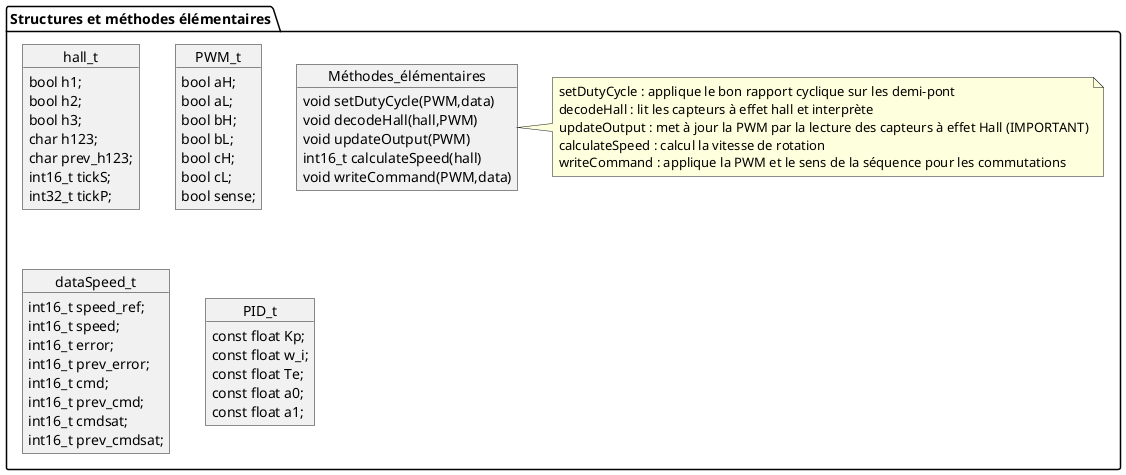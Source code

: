 @startuml
'https://plantuml.com/class-diagram
package "Structures et méthodes élémentaires" <<Folder>>{
object hall_t {
    bool h1;
    bool h2;
    bool h3;
    char h123;
    char prev_h123;
    int16_t tickS;
    int32_t tickP;
}
object PWM_t {
    bool aH;
    bool aL;
    bool bH;
    bool bL;
    bool cH;
    bool cL;
    bool sense;
}
object dataSpeed_t {
    int16_t speed_ref;
    int16_t speed;
    int16_t error;
    int16_t prev_error;
    int16_t cmd;
    int16_t prev_cmd;
    int16_t cmdsat;
    int16_t prev_cmdsat;
}
object PID_t {
    const float Kp;
    const float w_i;
    const float Te;
    const float a0;
    const float a1;
}

object Méthodes_élémentaires{
    void setDutyCycle(PWM,data)
    void decodeHall(hall,PWM)
    void updateOutput(PWM)
    int16_t calculateSpeed(hall)
    void writeCommand(PWM,data)
}
note right of Méthodes_élémentaires
setDutyCycle : applique le bon rapport cyclique sur les demi-pont
decodeHall : lit les capteurs à effet hall et interprète
updateOutput : met à jour la PWM par la lecture des capteurs à effet Hall (IMPORTANT)
calculateSpeed : calcul la vitesse de rotation
writeCommand : applique la PWM et le sens de la séquence pour les commutations
end note



}



@enduml